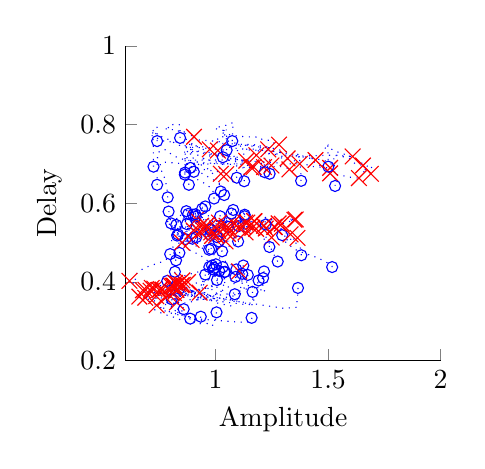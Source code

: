 % This file was created by matlab2tikz v0.4.4 running on MATLAB 7.13.
% Copyright (c) 2008--2013, Nico Schlömer <nico.schloemer@gmail.com>
% All rights reserved.
% 
% The latest updates can be retrieved from
%   http://www.mathworks.com/matlabcentral/fileexchange/22022-matlab2tikz
% where you can also make suggestions and rate matlab2tikz.
% 
\begin{tikzpicture}

\begin{axis}[%
width=4cm,
height=4cm,
scale only axis,
xmin=0.6,
xmax=2,
xlabel={Amplitude},
ymin=0.2,
ymax=1,
ylabel={Delay},
axis x line*=bottom,
axis y line*=left
]
\addplot [
color=blue,
dotted,
forget plot
]
table[row sep=crcr]{
1.191 0.404\\
1.191 0.403\\
1.19 0.396\\
1.184 0.372\\
1.164 0.347\\
1.147 0.342\\
1.057 0.348\\
0.95 0.356\\
0.891 0.354\\
0.863 0.36\\
0.832 0.371\\
0.815 0.372\\
};
\addplot [
color=blue,
only marks,
mark=o,
mark options={solid},
forget plot
]
table[row sep=crcr]{
1.191 0.404\\
};
\addplot [
color=red,
mark size=4.0pt,
only marks,
mark=x,
mark options={solid},
forget plot
]
table[row sep=crcr]{
0.815 0.372\\
};
\addplot [
color=blue,
dotted,
forget plot
]
table[row sep=crcr]{
0.897 0.51\\
0.897 0.511\\
0.897 0.517\\
0.898 0.544\\
0.915 0.553\\
0.991 0.546\\
1.084 0.545\\
1.129 0.551\\
1.171 0.555\\
};
\addplot [
color=blue,
only marks,
mark=o,
mark options={solid},
forget plot
]
table[row sep=crcr]{
0.897 0.51\\
};
\addplot [
color=red,
mark size=4.0pt,
only marks,
mark=x,
mark options={solid},
forget plot
]
table[row sep=crcr]{
1.171 0.555\\
};
\addplot [
color=blue,
dotted,
forget plot
]
table[row sep=crcr]{
0.866 0.509\\
0.866 0.51\\
0.866 0.514\\
0.867 0.532\\
0.87 0.536\\
0.892 0.529\\
0.883 0.524\\
0.923 0.519\\
0.976 0.523\\
1.011 0.53\\
};
\addplot [
color=blue,
only marks,
mark=o,
mark options={solid},
forget plot
]
table[row sep=crcr]{
0.866 0.509\\
};
\addplot [
color=red,
mark size=4.0pt,
only marks,
mark=x,
mark options={solid},
forget plot
]
table[row sep=crcr]{
1.011 0.53\\
};
\addplot [
color=blue,
dotted,
forget plot
]
table[row sep=crcr]{
1.518 0.438\\
1.518 0.439\\
1.517 0.44\\
1.503 0.447\\
1.456 0.461\\
1.382 0.476\\
1.344 0.485\\
1.323 0.498\\
1.301 0.504\\
1.322 0.508\\
1.37 0.51\\
1.364 0.512\\
};
\addplot [
color=blue,
only marks,
mark=o,
mark options={solid},
forget plot
]
table[row sep=crcr]{
1.518 0.438\\
};
\addplot [
color=red,
mark size=4.0pt,
only marks,
mark=x,
mark options={solid},
forget plot
]
table[row sep=crcr]{
1.364 0.512\\
};
\addplot [
color=blue,
dotted,
forget plot
]
table[row sep=crcr]{
0.878 0.573\\
0.878 0.573\\
0.877 0.573\\
0.874 0.57\\
0.864 0.551\\
0.821 0.537\\
0.838 0.537\\
0.914 0.537\\
0.914 0.537\\
0.935 0.543\\
};
\addplot [
color=blue,
only marks,
mark=o,
mark options={solid},
forget plot
]
table[row sep=crcr]{
0.878 0.573\\
};
\addplot [
color=red,
mark size=4.0pt,
only marks,
mark=x,
mark options={solid},
forget plot
]
table[row sep=crcr]{
0.935 0.543\\
};
\addplot [
color=blue,
dotted,
forget plot
]
table[row sep=crcr]{
0.881 0.647\\
0.881 0.647\\
0.88 0.655\\
0.876 0.693\\
0.871 0.73\\
0.886 0.735\\
0.886 0.73\\
0.922 0.722\\
0.949 0.712\\
0.988 0.708\\
1.036 0.698\\
1.017 0.687\\
1.047 0.674\\
};
\addplot [
color=blue,
only marks,
mark=o,
mark options={solid},
forget plot
]
table[row sep=crcr]{
0.881 0.647\\
};
\addplot [
color=red,
mark size=4.0pt,
only marks,
mark=x,
mark options={solid},
forget plot
]
table[row sep=crcr]{
1.047 0.674\\
};
\addplot [
color=blue,
dotted,
forget plot
]
table[row sep=crcr]{
0.934 0.312\\
0.934 0.312\\
0.933 0.31\\
0.936 0.299\\
0.931 0.294\\
0.89 0.302\\
0.887 0.312\\
0.848 0.315\\
0.809 0.32\\
0.784 0.324\\
0.773 0.327\\
0.759 0.328\\
0.759 0.333\\
0.749 0.339\\
0.738 0.341\\
};
\addplot [
color=blue,
only marks,
mark=o,
mark options={solid},
forget plot
]
table[row sep=crcr]{
0.934 0.312\\
};
\addplot [
color=red,
mark size=4.0pt,
only marks,
mark=x,
mark options={solid},
forget plot
]
table[row sep=crcr]{
0.738 0.341\\
};
\addplot [
color=blue,
dotted,
forget plot
]
table[row sep=crcr]{
1.1 0.503\\
1.101 0.503\\
1.101 0.505\\
1.102 0.505\\
1.102 0.498\\
1.063 0.491\\
1.039 0.491\\
1.027 0.492\\
1.02 0.493\\
1.003 0.493\\
0.996 0.497\\
1.015 0.498\\
1.045 0.503\\
1.044 0.503\\
};
\addplot [
color=blue,
only marks,
mark=o,
mark options={solid},
forget plot
]
table[row sep=crcr]{
1.1 0.503\\
};
\addplot [
color=red,
mark size=4.0pt,
only marks,
mark=x,
mark options={solid},
forget plot
]
table[row sep=crcr]{
1.044 0.503\\
};
\addplot [
color=blue,
dotted,
forget plot
]
table[row sep=crcr]{
0.74 0.758\\
0.74 0.759\\
0.74 0.766\\
0.741 0.791\\
0.738 0.795\\
0.733 0.788\\
0.718 0.783\\
0.712 0.777\\
0.718 0.775\\
0.718 0.77\\
0.736 0.768\\
0.746 0.763\\
0.78 0.756\\
0.831 0.757\\
0.872 0.751\\
0.921 0.745\\
0.997 0.739\\
1.01 0.734\\
};
\addplot [
color=blue,
only marks,
mark=o,
mark options={solid},
forget plot
]
table[row sep=crcr]{
0.74 0.758\\
};
\addplot [
color=red,
mark size=4.0pt,
only marks,
mark=x,
mark options={solid},
forget plot
]
table[row sep=crcr]{
1.01 0.734\\
};
\addplot [
color=blue,
dotted,
forget plot
]
table[row sep=crcr]{
1.092 0.432\\
1.092 0.432\\
1.091 0.433\\
1.084 0.439\\
1.036 0.455\\
0.967 0.478\\
0.946 0.485\\
0.897 0.495\\
0.9 0.499\\
0.891 0.503\\
0.87 0.504\\
0.894 0.508\\
0.893 0.507\\
};
\addplot [
color=blue,
only marks,
mark=o,
mark options={solid},
forget plot
]
table[row sep=crcr]{
1.092 0.432\\
};
\addplot [
color=red,
mark size=4.0pt,
only marks,
mark=x,
mark options={solid},
forget plot
]
table[row sep=crcr]{
0.893 0.507\\
};
\addplot [
color=blue,
dotted,
forget plot
]
table[row sep=crcr]{
0.839 0.474\\
0.84 0.474\\
0.839 0.478\\
0.838 0.497\\
0.829 0.529\\
0.844 0.543\\
0.902 0.534\\
1.093 0.532\\
1.18 0.535\\
};
\addplot [
color=blue,
only marks,
mark=o,
mark options={solid},
forget plot
]
table[row sep=crcr]{
0.839 0.474\\
};
\addplot [
color=red,
mark size=4.0pt,
only marks,
mark=x,
mark options={solid},
forget plot
]
table[row sep=crcr]{
1.18 0.535\\
};
\addplot [
color=blue,
dotted,
forget plot
]
table[row sep=crcr]{
1.004 0.323\\
1.004 0.323\\
1.002 0.319\\
0.999 0.3\\
0.984 0.288\\
0.935 0.303\\
0.887 0.307\\
0.882 0.312\\
0.865 0.317\\
0.83 0.322\\
0.841 0.327\\
0.855 0.335\\
0.848 0.338\\
0.832 0.345\\
0.828 0.348\\
};
\addplot [
color=blue,
only marks,
mark=o,
mark options={solid},
forget plot
]
table[row sep=crcr]{
1.004 0.323\\
};
\addplot [
color=red,
mark size=4.0pt,
only marks,
mark=x,
mark options={solid},
forget plot
]
table[row sep=crcr]{
0.828 0.348\\
};
\addplot [
color=blue,
dotted,
forget plot
]
table[row sep=crcr]{
1.129 0.567\\
1.129 0.567\\
1.129 0.568\\
1.129 0.567\\
1.13 0.55\\
1.123 0.536\\
1.156 0.529\\
1.163 0.533\\
1.184 0.535\\
1.223 0.536\\
};
\addplot [
color=blue,
only marks,
mark=o,
mark options={solid},
forget plot
]
table[row sep=crcr]{
1.129 0.567\\
};
\addplot [
color=red,
mark size=4.0pt,
only marks,
mark=x,
mark options={solid},
forget plot
]
table[row sep=crcr]{
1.223 0.536\\
};
\addplot [
color=blue,
dotted,
forget plot
]
table[row sep=crcr]{
1.038 0.621\\
1.038 0.621\\
1.037 0.628\\
1.031 0.646\\
0.995 0.658\\
0.945 0.674\\
0.913 0.684\\
0.916 0.694\\
0.928 0.701\\
0.897 0.702\\
0.912 0.705\\
0.92 0.705\\
0.967 0.702\\
0.974 0.702\\
1.065 0.699\\
1.09 0.697\\
1.097 0.693\\
1.118 0.69\\
1.158 0.691\\
};
\addplot [
color=blue,
only marks,
mark=o,
mark options={solid},
forget plot
]
table[row sep=crcr]{
1.038 0.621\\
};
\addplot [
color=red,
mark size=4.0pt,
only marks,
mark=x,
mark options={solid},
forget plot
]
table[row sep=crcr]{
1.158 0.691\\
};
\addplot [
color=blue,
dotted,
forget plot
]
table[row sep=crcr]{
0.954 0.419\\
0.954 0.418\\
0.954 0.414\\
0.945 0.393\\
0.932 0.369\\
0.916 0.361\\
0.922 0.357\\
0.932 0.36\\
0.887 0.377\\
0.881 0.38\\
0.874 0.384\\
0.852 0.404\\
};
\addplot [
color=blue,
only marks,
mark=o,
mark options={solid},
forget plot
]
table[row sep=crcr]{
0.954 0.419\\
};
\addplot [
color=red,
mark size=4.0pt,
only marks,
mark=x,
mark options={solid},
forget plot
]
table[row sep=crcr]{
0.852 0.404\\
};
\addplot [
color=blue,
dotted,
forget plot
]
table[row sep=crcr]{
0.993 0.612\\
0.993 0.612\\
0.993 0.618\\
0.986 0.636\\
0.953 0.65\\
0.89 0.669\\
0.885 0.68\\
0.901 0.691\\
0.916 0.697\\
0.933 0.697\\
0.983 0.701\\
1.101 0.7\\
1.166 0.694\\
1.262 0.693\\
1.295 0.693\\
1.319 0.689\\
1.328 0.686\\
};
\addplot [
color=blue,
only marks,
mark=o,
mark options={solid},
forget plot
]
table[row sep=crcr]{
0.993 0.612\\
};
\addplot [
color=red,
mark size=4.0pt,
only marks,
mark=x,
mark options={solid},
forget plot
]
table[row sep=crcr]{
1.328 0.686\\
};
\addplot [
color=blue,
dotted,
forget plot
]
table[row sep=crcr]{
1.366 0.385\\
1.366 0.384\\
1.366 0.374\\
1.361 0.347\\
1.362 0.336\\
1.304 0.333\\
1.077 0.353\\
0.982 0.363\\
0.928 0.373\\
0.929 0.373\\
};
\addplot [
color=blue,
only marks,
mark=o,
mark options={solid},
forget plot
]
table[row sep=crcr]{
1.366 0.385\\
};
\addplot [
color=red,
mark size=4.0pt,
only marks,
mark=x,
mark options={solid},
forget plot
]
table[row sep=crcr]{
0.929 0.373\\
};
\addplot [
color=blue,
dotted,
forget plot
]
table[row sep=crcr]{
1.38 0.657\\
1.379 0.659\\
1.379 0.678\\
1.372 0.72\\
1.358 0.729\\
1.356 0.721\\
1.432 0.713\\
1.44 0.704\\
1.472 0.693\\
1.529 0.674\\
1.601 0.666\\
1.637 0.664\\
};
\addplot [
color=blue,
only marks,
mark=o,
mark options={solid},
forget plot
]
table[row sep=crcr]{
1.38 0.657\\
};
\addplot [
color=red,
mark size=4.0pt,
only marks,
mark=x,
mark options={solid},
forget plot
]
table[row sep=crcr]{
1.637 0.664\\
};
\addplot [
color=blue,
dotted,
forget plot
]
table[row sep=crcr]{
0.899 0.571\\
0.899 0.571\\
0.899 0.57\\
0.896 0.567\\
0.89 0.552\\
0.901 0.54\\
0.978 0.544\\
0.977 0.535\\
0.961 0.533\\
1.006 0.536\\
};
\addplot [
color=blue,
only marks,
mark=o,
mark options={solid},
forget plot
]
table[row sep=crcr]{
0.899 0.571\\
};
\addplot [
color=red,
mark size=4.0pt,
only marks,
mark=x,
mark options={solid},
forget plot
]
table[row sep=crcr]{
1.006 0.536\\
};
\addplot [
color=blue,
dotted,
forget plot
]
table[row sep=crcr]{
1.094 0.665\\
1.093 0.667\\
1.093 0.681\\
1.096 0.721\\
1.098 0.743\\
1.127 0.748\\
1.217 0.745\\
1.317 0.731\\
1.323 0.72\\
1.439 0.721\\
1.509 0.722\\
1.609 0.719\\
};
\addplot [
color=blue,
only marks,
mark=o,
mark options={solid},
forget plot
]
table[row sep=crcr]{
1.094 0.665\\
};
\addplot [
color=red,
mark size=4.0pt,
only marks,
mark=x,
mark options={solid},
forget plot
]
table[row sep=crcr]{
1.609 0.719\\
};
\addplot [
color=blue,
dotted,
forget plot
]
table[row sep=crcr]{
0.74 0.647\\
0.74 0.648\\
0.74 0.655\\
0.739 0.69\\
0.743 0.729\\
0.773 0.737\\
0.788 0.73\\
0.824 0.718\\
0.868 0.709\\
0.956 0.71\\
1.08 0.71\\
1.136 0.708\\
};
\addplot [
color=blue,
only marks,
mark=o,
mark options={solid},
forget plot
]
table[row sep=crcr]{
0.74 0.647\\
};
\addplot [
color=red,
mark size=4.0pt,
only marks,
mark=x,
mark options={solid},
forget plot
]
table[row sep=crcr]{
1.136 0.708\\
};
\addplot [
color=blue,
dotted,
forget plot
]
table[row sep=crcr]{
0.724 0.693\\
0.724 0.694\\
0.723 0.703\\
0.723 0.745\\
0.72 0.784\\
0.723 0.78\\
0.734 0.777\\
0.748 0.773\\
0.767 0.767\\
0.796 0.761\\
0.809 0.756\\
0.832 0.748\\
0.889 0.742\\
0.95 0.741\\
0.974 0.737\\
};
\addplot [
color=blue,
only marks,
mark=o,
mark options={solid},
forget plot
]
table[row sep=crcr]{
0.724 0.693\\
};
\addplot [
color=red,
mark size=4.0pt,
only marks,
mark=x,
mark options={solid},
forget plot
]
table[row sep=crcr]{
0.974 0.737\\
};
\addplot [
color=blue,
dotted,
forget plot
]
table[row sep=crcr]{
1.276 0.452\\
1.276 0.452\\
1.275 0.453\\
1.266 0.462\\
1.249 0.481\\
1.237 0.502\\
1.206 0.512\\
1.239 0.515\\
1.249 0.513\\
};
\addplot [
color=blue,
only marks,
mark=o,
mark options={solid},
forget plot
]
table[row sep=crcr]{
1.276 0.452\\
};
\addplot [
color=red,
mark size=4.0pt,
only marks,
mark=x,
mark options={solid},
forget plot
]
table[row sep=crcr]{
1.249 0.513\\
};
\addplot [
color=blue,
dotted,
forget plot
]
table[row sep=crcr]{
1.006 0.514\\
1.006 0.514\\
1.004 0.521\\
0.998 0.546\\
1.02 0.556\\
1.055 0.554\\
1.141 0.54\\
1.2 0.536\\
1.26 0.54\\
};
\addplot [
color=blue,
only marks,
mark=o,
mark options={solid},
forget plot
]
table[row sep=crcr]{
1.006 0.514\\
};
\addplot [
color=red,
mark size=4.0pt,
only marks,
mark=x,
mark options={solid},
forget plot
]
table[row sep=crcr]{
1.26 0.54\\
};
\addplot [
color=blue,
dotted,
forget plot
]
table[row sep=crcr]{
0.863 0.673\\
0.863 0.674\\
0.864 0.688\\
0.865 0.733\\
0.871 0.743\\
0.901 0.735\\
0.97 0.727\\
1.038 0.718\\
1.068 0.713\\
1.151 0.707\\
1.216 0.705\\
1.335 0.7\\
1.374 0.7\\
};
\addplot [
color=blue,
only marks,
mark=o,
mark options={solid},
forget plot
]
table[row sep=crcr]{
0.863 0.673\\
};
\addplot [
color=red,
mark size=4.0pt,
only marks,
mark=x,
mark options={solid},
forget plot
]
table[row sep=crcr]{
1.374 0.7\\
};
\addplot [
color=blue,
dotted,
forget plot
]
table[row sep=crcr]{
1.039 0.425\\
1.039 0.425\\
1.04 0.421\\
1.033 0.408\\
0.994 0.392\\
0.904 0.378\\
0.862 0.369\\
0.831 0.36\\
0.804 0.355\\
0.775 0.356\\
0.767 0.359\\
0.745 0.361\\
0.737 0.366\\
0.731 0.365\\
0.72 0.367\\
0.733 0.377\\
0.728 0.383\\
};
\addplot [
color=blue,
only marks,
mark=o,
mark options={solid},
forget plot
]
table[row sep=crcr]{
1.039 0.425\\
};
\addplot [
color=red,
mark size=4.0pt,
only marks,
mark=x,
mark options={solid},
forget plot
]
table[row sep=crcr]{
0.728 0.383\\
};
\addplot [
color=blue,
dotted,
forget plot
]
table[row sep=crcr]{
1.296 0.519\\
1.296 0.52\\
1.296 0.525\\
1.293 0.535\\
1.287 0.534\\
1.274 0.528\\
1.323 0.524\\
1.333 0.521\\
};
\addplot [
color=blue,
only marks,
mark=o,
mark options={solid},
forget plot
]
table[row sep=crcr]{
1.296 0.519\\
};
\addplot [
color=red,
mark size=4.0pt,
only marks,
mark=x,
mark options={solid},
forget plot
]
table[row sep=crcr]{
1.333 0.521\\
};
\addplot [
color=blue,
dotted,
forget plot
]
table[row sep=crcr]{
1.127 0.656\\
1.127 0.657\\
1.127 0.671\\
1.125 0.708\\
1.125 0.733\\
1.14 0.738\\
1.191 0.737\\
1.269 0.731\\
1.32 0.726\\
1.39 0.716\\
1.479 0.71\\
1.523 0.697\\
1.509 0.69\\
};
\addplot [
color=blue,
only marks,
mark=o,
mark options={solid},
forget plot
]
table[row sep=crcr]{
1.127 0.656\\
};
\addplot [
color=red,
mark size=4.0pt,
only marks,
mark=x,
mark options={solid},
forget plot
]
table[row sep=crcr]{
1.509 0.69\\
};
\addplot [
color=blue,
dotted,
forget plot
]
table[row sep=crcr]{
1.102 0.542\\
1.102 0.543\\
1.1 0.543\\
1.098 0.546\\
1.076 0.537\\
1.047 0.525\\
1.102 0.528\\
1.127 0.529\\
1.133 0.526\\
};
\addplot [
color=blue,
only marks,
mark=o,
mark options={solid},
forget plot
]
table[row sep=crcr]{
1.102 0.542\\
};
\addplot [
color=red,
mark size=4.0pt,
only marks,
mark=x,
mark options={solid},
forget plot
]
table[row sep=crcr]{
1.133 0.526\\
};
\addplot [
color=blue,
dotted,
forget plot
]
table[row sep=crcr]{
0.805 0.356\\
0.805 0.356\\
0.805 0.353\\
0.804 0.338\\
0.807 0.336\\
0.804 0.344\\
0.829 0.35\\
0.814 0.364\\
0.757 0.374\\
0.756 0.382\\
};
\addplot [
color=blue,
only marks,
mark=o,
mark options={solid},
forget plot
]
table[row sep=crcr]{
0.805 0.356\\
};
\addplot [
color=red,
mark size=4.0pt,
only marks,
mark=x,
mark options={solid},
forget plot
]
table[row sep=crcr]{
0.756 0.382\\
};
\addplot [
color=blue,
dotted,
forget plot
]
table[row sep=crcr]{
0.912 0.566\\
0.912 0.567\\
0.913 0.569\\
0.912 0.573\\
0.921 0.561\\
0.983 0.554\\
1.073 0.554\\
1.125 0.548\\
1.132 0.551\\
};
\addplot [
color=blue,
only marks,
mark=o,
mark options={solid},
forget plot
]
table[row sep=crcr]{
0.912 0.566\\
};
\addplot [
color=red,
mark size=4.0pt,
only marks,
mark=x,
mark options={solid},
forget plot
]
table[row sep=crcr]{
1.132 0.551\\
};
\addplot [
color=blue,
dotted,
forget plot
]
table[row sep=crcr]{
0.787 0.615\\
0.787 0.615\\
0.786 0.619\\
0.784 0.636\\
0.777 0.659\\
0.76 0.682\\
0.754 0.699\\
0.762 0.705\\
0.805 0.703\\
0.846 0.701\\
0.881 0.695\\
0.922 0.688\\
1.026 0.679\\
1.023 0.675\\
};
\addplot [
color=blue,
only marks,
mark=o,
mark options={solid},
forget plot
]
table[row sep=crcr]{
0.787 0.615\\
};
\addplot [
color=red,
mark size=4.0pt,
only marks,
mark=x,
mark options={solid},
forget plot
]
table[row sep=crcr]{
1.023 0.675\\
};
\addplot [
color=blue,
dotted,
forget plot
]
table[row sep=crcr]{
1.056 0.54\\
1.056 0.54\\
1.056 0.545\\
1.048 0.557\\
1.051 0.554\\
1.059 0.549\\
1.159 0.548\\
1.235 0.547\\
1.294 0.548\\
};
\addplot [
color=blue,
only marks,
mark=o,
mark options={solid},
forget plot
]
table[row sep=crcr]{
1.056 0.54\\
};
\addplot [
color=red,
mark size=4.0pt,
only marks,
mark=x,
mark options={solid},
forget plot
]
table[row sep=crcr]{
1.294 0.548\\
};
\addplot [
color=blue,
dotted,
forget plot
]
table[row sep=crcr]{
0.819 0.426\\
0.819 0.426\\
0.818 0.423\\
0.816 0.401\\
0.812 0.37\\
0.821 0.355\\
0.806 0.358\\
0.784 0.371\\
0.764 0.374\\
0.733 0.381\\
0.716 0.385\\
};
\addplot [
color=blue,
only marks,
mark=o,
mark options={solid},
forget plot
]
table[row sep=crcr]{
0.819 0.426\\
};
\addplot [
color=red,
mark size=4.0pt,
only marks,
mark=x,
mark options={solid},
forget plot
]
table[row sep=crcr]{
0.716 0.385\\
};
\addplot [
color=blue,
dotted,
forget plot
]
table[row sep=crcr]{
1.24 0.675\\
1.241 0.677\\
1.242 0.693\\
1.238 0.733\\
1.234 0.735\\
1.271 0.727\\
1.28 0.717\\
1.331 0.71\\
1.377 0.705\\
1.421 0.694\\
1.518 0.689\\
1.518 0.681\\
1.509 0.676\\
};
\addplot [
color=blue,
only marks,
mark=o,
mark options={solid},
forget plot
]
table[row sep=crcr]{
1.24 0.675\\
};
\addplot [
color=red,
mark size=4.0pt,
only marks,
mark=x,
mark options={solid},
forget plot
]
table[row sep=crcr]{
1.509 0.676\\
};
\addplot [
color=blue,
dotted,
forget plot
]
table[row sep=crcr]{
0.971 0.482\\
0.971 0.482\\
0.97 0.482\\
0.967 0.487\\
0.909 0.501\\
0.82 0.52\\
0.811 0.535\\
0.804 0.547\\
0.779 0.557\\
0.807 0.559\\
0.836 0.562\\
0.846 0.562\\
0.857 0.56\\
0.874 0.562\\
0.905 0.564\\
0.917 0.561\\
0.915 0.56\\
};
\addplot [
color=blue,
only marks,
mark=o,
mark options={solid},
forget plot
]
table[row sep=crcr]{
0.971 0.482\\
};
\addplot [
color=red,
mark size=4.0pt,
only marks,
mark=x,
mark options={solid},
forget plot
]
table[row sep=crcr]{
0.915 0.56\\
};
\addplot [
color=blue,
dotted,
forget plot
]
table[row sep=crcr]{
1.381 0.468\\
1.381 0.468\\
1.38 0.472\\
1.377 0.486\\
1.349 0.504\\
1.303 0.518\\
1.336 0.524\\
1.293 0.535\\
1.29 0.535\\
1.232 0.538\\
1.251 0.539\\
1.263 0.54\\
};
\addplot [
color=blue,
only marks,
mark=o,
mark options={solid},
forget plot
]
table[row sep=crcr]{
1.381 0.468\\
};
\addplot [
color=red,
mark size=4.0pt,
only marks,
mark=x,
mark options={solid},
forget plot
]
table[row sep=crcr]{
1.263 0.54\\
};
\addplot [
color=blue,
dotted,
forget plot
]
table[row sep=crcr]{
0.98 0.484\\
0.98 0.485\\
0.979 0.491\\
0.978 0.513\\
0.984 0.532\\
1.026 0.541\\
1.091 0.545\\
1.101 0.552\\
1.141 0.551\\
};
\addplot [
color=blue,
only marks,
mark=o,
mark options={solid},
forget plot
]
table[row sep=crcr]{
0.98 0.484\\
};
\addplot [
color=red,
mark size=4.0pt,
only marks,
mark=x,
mark options={solid},
forget plot
]
table[row sep=crcr]{
1.141 0.551\\
};
\addplot [
color=blue,
dotted,
forget plot
]
table[row sep=crcr]{
1.129 0.571\\
1.129 0.571\\
1.127 0.573\\
1.129 0.572\\
1.115 0.561\\
1.104 0.548\\
1.069 0.545\\
1.071 0.544\\
1.082 0.541\\
1.16 0.539\\
1.163 0.538\\
};
\addplot [
color=blue,
only marks,
mark=o,
mark options={solid},
forget plot
]
table[row sep=crcr]{
1.129 0.571\\
};
\addplot [
color=red,
mark size=4.0pt,
only marks,
mark=x,
mark options={solid},
forget plot
]
table[row sep=crcr]{
1.163 0.538\\
};
\addplot [
color=blue,
dotted,
forget plot
]
table[row sep=crcr]{
1.023 0.63\\
1.022 0.631\\
1.021 0.637\\
1.013 0.656\\
0.988 0.675\\
0.951 0.695\\
0.938 0.709\\
0.954 0.718\\
0.997 0.723\\
1.028 0.723\\
1.086 0.72\\
1.071 0.717\\
1.097 0.713\\
1.131 0.708\\
1.182 0.706\\
1.206 0.701\\
1.248 0.696\\
};
\addplot [
color=blue,
only marks,
mark=o,
mark options={solid},
forget plot
]
table[row sep=crcr]{
1.023 0.63\\
};
\addplot [
color=red,
mark size=4.0pt,
only marks,
mark=x,
mark options={solid},
forget plot
]
table[row sep=crcr]{
1.248 0.696\\
};
\addplot [
color=blue,
dotted,
forget plot
]
table[row sep=crcr]{
1.531 0.644\\
1.531 0.647\\
1.531 0.667\\
1.527 0.704\\
1.524 0.721\\
1.538 0.722\\
1.592 0.715\\
1.621 0.7\\
1.698 0.692\\
1.648 0.682\\
1.69 0.675\\
};
\addplot [
color=blue,
only marks,
mark=o,
mark options={solid},
forget plot
]
table[row sep=crcr]{
1.531 0.644\\
};
\addplot [
color=red,
mark size=4.0pt,
only marks,
mark=x,
mark options={solid},
forget plot
]
table[row sep=crcr]{
1.69 0.675\\
};
\addplot [
color=blue,
dotted,
forget plot
]
table[row sep=crcr]{
0.914 0.514\\
0.914 0.515\\
0.913 0.521\\
0.911 0.545\\
0.916 0.559\\
0.962 0.558\\
1.001 0.553\\
1.023 0.545\\
1.049 0.543\\
};
\addplot [
color=blue,
only marks,
mark=o,
mark options={solid},
forget plot
]
table[row sep=crcr]{
0.914 0.514\\
};
\addplot [
color=red,
mark size=4.0pt,
only marks,
mark=x,
mark options={solid},
forget plot
]
table[row sep=crcr]{
1.049 0.543\\
};
\addplot [
color=blue,
dotted,
forget plot
]
table[row sep=crcr]{
0.872 0.547\\
0.871 0.547\\
0.871 0.552\\
0.871 0.573\\
0.875 0.575\\
0.912 0.567\\
0.958 0.562\\
0.992 0.556\\
1.033 0.558\\
1.034 0.552\\
1.077 0.551\\
};
\addplot [
color=blue,
only marks,
mark=o,
mark options={solid},
forget plot
]
table[row sep=crcr]{
0.872 0.547\\
};
\addplot [
color=red,
mark size=4.0pt,
only marks,
mark=x,
mark options={solid},
forget plot
]
table[row sep=crcr]{
1.077 0.551\\
};
\addplot [
color=blue,
dotted,
forget plot
]
table[row sep=crcr]{
0.888 0.69\\
0.888 0.691\\
0.889 0.703\\
0.888 0.743\\
0.89 0.747\\
0.887 0.737\\
0.93 0.729\\
0.994 0.722\\
1.061 0.719\\
1.078 0.715\\
1.095 0.71\\
1.137 0.705\\
1.155 0.696\\
1.184 0.692\\
1.215 0.692\\
};
\addplot [
color=blue,
only marks,
mark=o,
mark options={solid},
forget plot
]
table[row sep=crcr]{
0.888 0.69\\
};
\addplot [
color=red,
mark size=4.0pt,
only marks,
mark=x,
mark options={solid},
forget plot
]
table[row sep=crcr]{
1.215 0.692\\
};
\addplot [
color=blue,
dotted,
forget plot
]
table[row sep=crcr]{
0.887 0.307\\
0.886 0.307\\
0.886 0.306\\
0.882 0.298\\
0.86 0.3\\
0.823 0.309\\
0.778 0.317\\
0.747 0.324\\
0.728 0.33\\
0.731 0.335\\
0.736 0.336\\
0.734 0.338\\
0.731 0.343\\
0.722 0.346\\
0.693 0.354\\
0.696 0.364\\
0.685 0.374\\
0.688 0.38\\
};
\addplot [
color=blue,
only marks,
mark=o,
mark options={solid},
forget plot
]
table[row sep=crcr]{
0.887 0.307\\
};
\addplot [
color=red,
mark size=4.0pt,
only marks,
mark=x,
mark options={solid},
forget plot
]
table[row sep=crcr]{
0.688 0.38\\
};
\addplot [
color=blue,
dotted,
forget plot
]
table[row sep=crcr]{
0.954 0.592\\
0.954 0.592\\
0.954 0.594\\
0.958 0.595\\
0.952 0.58\\
0.964 0.569\\
1.002 0.563\\
1.073 0.551\\
1.129 0.552\\
1.173 0.554\\
};
\addplot [
color=blue,
only marks,
mark=o,
mark options={solid},
forget plot
]
table[row sep=crcr]{
0.954 0.592\\
};
\addplot [
color=red,
mark size=4.0pt,
only marks,
mark=x,
mark options={solid},
forget plot
]
table[row sep=crcr]{
1.173 0.554\\
};
\addplot [
color=blue,
dotted,
forget plot
]
table[row sep=crcr]{
1.078 0.583\\
1.077 0.583\\
1.078 0.585\\
1.073 0.586\\
1.061 0.57\\
1.044 0.558\\
1.056 0.554\\
1.028 0.543\\
1.058 0.533\\
1.057 0.531\\
};
\addplot [
color=blue,
only marks,
mark=o,
mark options={solid},
forget plot
]
table[row sep=crcr]{
1.078 0.583\\
};
\addplot [
color=red,
mark size=4.0pt,
only marks,
mark=x,
mark options={solid},
forget plot
]
table[row sep=crcr]{
1.057 0.531\\
};
\addplot [
color=blue,
dotted,
forget plot
]
table[row sep=crcr]{
1.16 0.309\\
1.16 0.309\\
1.161 0.307\\
1.155 0.298\\
1.106 0.298\\
0.996 0.303\\
0.927 0.306\\
0.864 0.314\\
0.802 0.322\\
0.772 0.333\\
0.736 0.34\\
0.736 0.347\\
0.725 0.354\\
0.693 0.357\\
0.687 0.36\\
};
\addplot [
color=blue,
only marks,
mark=o,
mark options={solid},
forget plot
]
table[row sep=crcr]{
1.16 0.309\\
};
\addplot [
color=red,
mark size=4.0pt,
only marks,
mark=x,
mark options={solid},
forget plot
]
table[row sep=crcr]{
0.687 0.36\\
};
\addplot [
color=blue,
dotted,
forget plot
]
table[row sep=crcr]{
0.838 0.383\\
0.838 0.383\\
0.837 0.379\\
0.836 0.353\\
0.829 0.322\\
0.827 0.325\\
0.812 0.33\\
0.811 0.336\\
0.799 0.333\\
0.812 0.331\\
0.795 0.343\\
0.798 0.348\\
0.767 0.355\\
0.778 0.36\\
};
\addplot [
color=blue,
only marks,
mark=o,
mark options={solid},
forget plot
]
table[row sep=crcr]{
0.838 0.383\\
};
\addplot [
color=red,
mark size=4.0pt,
only marks,
mark=x,
mark options={solid},
forget plot
]
table[row sep=crcr]{
0.778 0.36\\
};
\addplot [
color=blue,
dotted,
forget plot
]
table[row sep=crcr]{
1.143 0.418\\
1.143 0.417\\
1.142 0.412\\
1.136 0.393\\
1.107 0.368\\
1.1 0.357\\
1.03 0.354\\
0.992 0.354\\
0.947 0.361\\
0.91 0.361\\
0.892 0.364\\
0.85 0.368\\
0.836 0.372\\
0.818 0.39\\
};
\addplot [
color=blue,
only marks,
mark=o,
mark options={solid},
forget plot
]
table[row sep=crcr]{
1.143 0.418\\
};
\addplot [
color=red,
mark size=4.0pt,
only marks,
mark=x,
mark options={solid},
forget plot
]
table[row sep=crcr]{
0.818 0.39\\
};
\addplot [
color=blue,
dotted,
forget plot
]
table[row sep=crcr]{
1.006 0.405\\
1.006 0.404\\
1.005 0.397\\
1.007 0.372\\
1.001 0.357\\
0.964 0.362\\
0.913 0.37\\
0.841 0.382\\
0.814 0.389\\
0.808 0.391\\
};
\addplot [
color=blue,
only marks,
mark=o,
mark options={solid},
forget plot
]
table[row sep=crcr]{
1.006 0.405\\
};
\addplot [
color=red,
mark size=4.0pt,
only marks,
mark=x,
mark options={solid},
forget plot
]
table[row sep=crcr]{
0.808 0.391\\
};
\addplot [
color=blue,
dotted,
forget plot
]
table[row sep=crcr]{
0.833 0.521\\
0.833 0.521\\
0.833 0.524\\
0.833 0.534\\
0.835 0.533\\
0.829 0.531\\
0.853 0.524\\
0.873 0.536\\
0.945 0.531\\
};
\addplot [
color=blue,
only marks,
mark=o,
mark options={solid},
forget plot
]
table[row sep=crcr]{
0.833 0.521\\
};
\addplot [
color=red,
mark size=4.0pt,
only marks,
mark=x,
mark options={solid},
forget plot
]
table[row sep=crcr]{
0.945 0.531\\
};
\addplot [
color=blue,
dotted,
forget plot
]
table[row sep=crcr]{
0.984 0.442\\
0.984 0.442\\
0.982 0.443\\
0.976 0.449\\
0.929 0.469\\
0.87 0.485\\
0.834 0.5\\
0.852 0.511\\
0.913 0.511\\
0.922 0.507\\
0.875 0.504\\
0.875 0.499\\
0.85 0.5\\
};
\addplot [
color=blue,
only marks,
mark=o,
mark options={solid},
forget plot
]
table[row sep=crcr]{
0.984 0.442\\
};
\addplot [
color=red,
mark size=4.0pt,
only marks,
mark=x,
mark options={solid},
forget plot
]
table[row sep=crcr]{
0.85 0.5\\
};
\addplot [
color=blue,
dotted,
forget plot
]
table[row sep=crcr]{
1.501 0.693\\
1.501 0.696\\
1.5 0.717\\
1.499 0.746\\
1.497 0.744\\
1.481 0.741\\
1.517 0.737\\
1.539 0.731\\
1.586 0.722\\
1.622 0.713\\
1.65 0.702\\
1.652 0.696\\
1.655 0.696\\
};
\addplot [
color=blue,
only marks,
mark=o,
mark options={solid},
forget plot
]
table[row sep=crcr]{
1.501 0.693\\
};
\addplot [
color=red,
mark size=4.0pt,
only marks,
mark=x,
mark options={solid},
forget plot
]
table[row sep=crcr]{
1.655 0.696\\
};
\addplot [
color=blue,
dotted,
forget plot
]
table[row sep=crcr]{
1.211 0.41\\
1.211 0.41\\
1.211 0.402\\
1.209 0.38\\
1.223 0.376\\
1.149 0.39\\
1.092 0.403\\
1.116 0.413\\
1.136 0.418\\
1.116 0.424\\
1.097 0.428\\
1.092 0.428\\
1.105 0.427\\
};
\addplot [
color=blue,
only marks,
mark=o,
mark options={solid},
forget plot
]
table[row sep=crcr]{
1.211 0.41\\
};
\addplot [
color=red,
mark size=4.0pt,
only marks,
mark=x,
mark options={solid},
forget plot
]
table[row sep=crcr]{
1.105 0.427\\
};
\addplot [
color=blue,
dotted,
forget plot
]
table[row sep=crcr]{
1.218 0.679\\
1.218 0.681\\
1.217 0.701\\
1.223 0.741\\
1.236 0.741\\
1.22 0.735\\
1.3 0.728\\
1.305 0.723\\
1.358 0.717\\
1.399 0.718\\
1.443 0.714\\
1.444 0.71\\
};
\addplot [
color=blue,
only marks,
mark=o,
mark options={solid},
forget plot
]
table[row sep=crcr]{
1.218 0.679\\
};
\addplot [
color=red,
mark size=4.0pt,
only marks,
mark=x,
mark options={solid},
forget plot
]
table[row sep=crcr]{
1.444 0.71\\
};
\addplot [
color=blue,
dotted,
forget plot
]
table[row sep=crcr]{
1.074 0.758\\
1.074 0.76\\
1.075 0.774\\
1.078 0.806\\
1.077 0.805\\
1.053 0.799\\
1.021 0.795\\
0.996 0.79\\
1.034 0.785\\
1.021 0.782\\
1.042 0.776\\
1.113 0.77\\
1.129 0.769\\
1.196 0.768\\
1.207 0.762\\
1.25 0.759\\
1.258 0.753\\
1.282 0.749\\
};
\addplot [
color=blue,
only marks,
mark=o,
mark options={solid},
forget plot
]
table[row sep=crcr]{
1.074 0.758\\
};
\addplot [
color=red,
mark size=4.0pt,
only marks,
mark=x,
mark options={solid},
forget plot
]
table[row sep=crcr]{
1.282 0.749\\
};
\addplot [
color=blue,
dotted,
forget plot
]
table[row sep=crcr]{
0.977 0.533\\
0.977 0.534\\
0.978 0.539\\
0.983 0.548\\
1.0 0.543\\
1.049 0.539\\
1.113 0.54\\
1.122 0.541\\
};
\addplot [
color=blue,
only marks,
mark=o,
mark options={solid},
forget plot
]
table[row sep=crcr]{
0.977 0.533\\
};
\addplot [
color=red,
mark size=4.0pt,
only marks,
mark=x,
mark options={solid},
forget plot
]
table[row sep=crcr]{
1.122 0.541\\
};
\addplot [
color=blue,
dotted,
forget plot
]
table[row sep=crcr]{
1.001 0.445\\
1.001 0.445\\
1.0 0.444\\
0.994 0.438\\
0.931 0.427\\
0.809 0.408\\
0.761 0.393\\
0.724 0.379\\
0.694 0.374\\
0.7 0.377\\
0.677 0.379\\
};
\addplot [
color=blue,
only marks,
mark=o,
mark options={solid},
forget plot
]
table[row sep=crcr]{
1.001 0.445\\
};
\addplot [
color=red,
mark size=4.0pt,
only marks,
mark=x,
mark options={solid},
forget plot
]
table[row sep=crcr]{
0.677 0.379\\
};
\addplot [
color=blue,
dotted,
forget plot
]
table[row sep=crcr]{
1.123 0.442\\
1.123 0.441\\
1.122 0.437\\
1.114 0.424\\
1.079 0.406\\
0.987 0.389\\
0.905 0.376\\
0.866 0.37\\
0.832 0.365\\
0.823 0.364\\
0.82 0.365\\
0.79 0.37\\
0.77 0.37\\
0.703 0.375\\
0.711 0.378\\
};
\addplot [
color=blue,
only marks,
mark=o,
mark options={solid},
forget plot
]
table[row sep=crcr]{
1.123 0.442\\
};
\addplot [
color=red,
mark size=4.0pt,
only marks,
mark=x,
mark options={solid},
forget plot
]
table[row sep=crcr]{
0.711 0.378\\
};
\addplot [
color=blue,
dotted,
forget plot
]
table[row sep=crcr]{
0.989 0.432\\
0.988 0.432\\
0.988 0.427\\
0.987 0.403\\
0.983 0.377\\
0.961 0.367\\
0.951 0.371\\
0.925 0.372\\
0.904 0.374\\
0.853 0.378\\
0.824 0.38\\
0.854 0.393\\
};
\addplot [
color=blue,
only marks,
mark=o,
mark options={solid},
forget plot
]
table[row sep=crcr]{
0.989 0.432\\
};
\addplot [
color=red,
mark size=4.0pt,
only marks,
mark=x,
mark options={solid},
forget plot
]
table[row sep=crcr]{
0.854 0.393\\
};
\addplot [
color=blue,
dotted,
forget plot
]
table[row sep=crcr]{
1.085 0.369\\
1.085 0.369\\
1.086 0.363\\
1.079 0.342\\
1.07 0.339\\
1.011 0.346\\
0.987 0.352\\
0.94 0.358\\
0.831 0.378\\
0.804 0.386\\
0.8 0.391\\
};
\addplot [
color=blue,
only marks,
mark=o,
mark options={solid},
forget plot
]
table[row sep=crcr]{
1.085 0.369\\
};
\addplot [
color=red,
mark size=4.0pt,
only marks,
mark=x,
mark options={solid},
forget plot
]
table[row sep=crcr]{
0.8 0.391\\
};
\addplot [
color=blue,
dotted,
forget plot
]
table[row sep=crcr]{
1.014 0.503\\
1.013 0.503\\
1.015 0.508\\
1.008 0.535\\
0.98 0.562\\
1.008 0.557\\
1.098 0.548\\
1.133 0.552\\
1.19 0.554\\
1.236 0.552\\
1.28 0.549\\
};
\addplot [
color=blue,
only marks,
mark=o,
mark options={solid},
forget plot
]
table[row sep=crcr]{
1.014 0.503\\
};
\addplot [
color=red,
mark size=4.0pt,
only marks,
mark=x,
mark options={solid},
forget plot
]
table[row sep=crcr]{
1.28 0.549\\
};
\addplot [
color=blue,
dotted,
forget plot
]
table[row sep=crcr]{
0.842 0.766\\
0.842 0.767\\
0.841 0.774\\
0.842 0.799\\
0.824 0.802\\
0.811 0.8\\
0.791 0.795\\
0.794 0.793\\
0.771 0.789\\
0.787 0.789\\
0.787 0.788\\
0.788 0.788\\
0.792 0.787\\
0.83 0.787\\
0.835 0.783\\
0.834 0.782\\
0.865 0.781\\
0.856 0.78\\
0.853 0.78\\
0.869 0.776\\
0.894 0.772\\
0.904 0.769\\
};
\addplot [
color=blue,
only marks,
mark=o,
mark options={solid},
forget plot
]
table[row sep=crcr]{
0.842 0.766\\
};
\addplot [
color=red,
mark size=4.0pt,
only marks,
mark=x,
mark options={solid},
forget plot
]
table[row sep=crcr]{
0.904 0.769\\
};
\addplot [
color=blue,
dotted,
forget plot
]
table[row sep=crcr]{
0.791 0.579\\
0.792 0.579\\
0.792 0.58\\
0.793 0.575\\
0.791 0.555\\
0.798 0.537\\
0.811 0.533\\
0.857 0.524\\
0.86 0.518\\
0.864 0.528\\
0.902 0.531\\
};
\addplot [
color=blue,
only marks,
mark=o,
mark options={solid},
forget plot
]
table[row sep=crcr]{
0.791 0.579\\
};
\addplot [
color=red,
mark size=4.0pt,
only marks,
mark=x,
mark options={solid},
forget plot
]
table[row sep=crcr]{
0.902 0.531\\
};
\addplot [
color=blue,
dotted,
forget plot
]
table[row sep=crcr]{
0.858 0.331\\
0.858 0.331\\
0.857 0.329\\
0.856 0.32\\
0.852 0.324\\
0.844 0.334\\
0.847 0.343\\
0.837 0.349\\
0.827 0.358\\
0.816 0.375\\
0.787 0.384\\
0.814 0.391\\
};
\addplot [
color=blue,
only marks,
mark=o,
mark options={solid},
forget plot
]
table[row sep=crcr]{
0.858 0.331\\
};
\addplot [
color=red,
mark size=4.0pt,
only marks,
mark=x,
mark options={solid},
forget plot
]
table[row sep=crcr]{
0.814 0.391\\
};
\addplot [
color=blue,
dotted,
forget plot
]
table[row sep=crcr]{
1.223 0.546\\
1.223 0.547\\
1.223 0.554\\
1.222 0.571\\
1.225 0.569\\
1.22 0.563\\
1.235 0.559\\
1.285 0.556\\
1.321 0.556\\
1.35 0.558\\
};
\addplot [
color=blue,
only marks,
mark=o,
mark options={solid},
forget plot
]
table[row sep=crcr]{
1.223 0.546\\
};
\addplot [
color=red,
mark size=4.0pt,
only marks,
mark=x,
mark options={solid},
forget plot
]
table[row sep=crcr]{
1.35 0.558\\
};
\addplot [
color=blue,
dotted,
forget plot
]
table[row sep=crcr]{
0.87 0.58\\
0.871 0.581\\
0.871 0.581\\
0.87 0.581\\
0.862 0.569\\
0.855 0.555\\
0.874 0.552\\
0.922 0.534\\
0.98 0.526\\
};
\addplot [
color=blue,
only marks,
mark=o,
mark options={solid},
forget plot
]
table[row sep=crcr]{
0.87 0.58\\
};
\addplot [
color=red,
mark size=4.0pt,
only marks,
mark=x,
mark options={solid},
forget plot
]
table[row sep=crcr]{
0.98 0.526\\
};
\addplot [
color=blue,
dotted,
forget plot
]
table[row sep=crcr]{
1.088 0.413\\
1.088 0.412\\
1.087 0.409\\
1.085 0.397\\
1.031 0.379\\
0.969 0.363\\
0.888 0.349\\
0.873 0.347\\
0.836 0.347\\
0.796 0.34\\
0.786 0.342\\
0.752 0.345\\
0.732 0.358\\
0.748 0.361\\
0.736 0.364\\
};
\addplot [
color=blue,
only marks,
mark=o,
mark options={solid},
forget plot
]
table[row sep=crcr]{
1.088 0.413\\
};
\addplot [
color=red,
mark size=4.0pt,
only marks,
mark=x,
mark options={solid},
forget plot
]
table[row sep=crcr]{
0.736 0.364\\
};
\addplot [
color=blue,
dotted,
forget plot
]
table[row sep=crcr]{
1.032 0.438\\
1.031 0.438\\
1.031 0.434\\
1.025 0.418\\
0.989 0.396\\
0.961 0.381\\
0.96 0.373\\
0.897 0.374\\
0.868 0.374\\
0.849 0.376\\
0.806 0.379\\
0.782 0.381\\
0.765 0.379\\
0.749 0.38\\
};
\addplot [
color=blue,
only marks,
mark=o,
mark options={solid},
forget plot
]
table[row sep=crcr]{
1.032 0.438\\
};
\addplot [
color=red,
mark size=4.0pt,
only marks,
mark=x,
mark options={solid},
forget plot
]
table[row sep=crcr]{
0.749 0.38\\
};
\addplot [
color=blue,
dotted,
forget plot
]
table[row sep=crcr]{
1.032 0.717\\
1.032 0.719\\
1.033 0.732\\
1.032 0.769\\
1.021 0.771\\
1.009 0.763\\
0.996 0.756\\
1.043 0.746\\
1.069 0.741\\
1.119 0.738\\
1.157 0.735\\
1.243 0.734\\
1.214 0.727\\
1.266 0.724\\
1.33 0.714\\
1.32 0.714\\
};
\addplot [
color=blue,
only marks,
mark=o,
mark options={solid},
forget plot
]
table[row sep=crcr]{
1.032 0.717\\
};
\addplot [
color=red,
mark size=4.0pt,
only marks,
mark=x,
mark options={solid},
forget plot
]
table[row sep=crcr]{
1.32 0.714\\
};
\addplot [
color=blue,
dotted,
forget plot
]
table[row sep=crcr]{
0.976 0.52\\
0.977 0.521\\
0.976 0.524\\
0.978 0.543\\
0.976 0.541\\
0.955 0.534\\
0.955 0.523\\
0.96 0.518\\
0.976 0.512\\
0.998 0.519\\
1.055 0.522\\
};
\addplot [
color=blue,
only marks,
mark=o,
mark options={solid},
forget plot
]
table[row sep=crcr]{
0.976 0.52\\
};
\addplot [
color=red,
mark size=4.0pt,
only marks,
mark=x,
mark options={solid},
forget plot
]
table[row sep=crcr]{
1.055 0.522\\
};
\addplot [
color=blue,
dotted,
forget plot
]
table[row sep=crcr]{
0.785 0.403\\
0.785 0.403\\
0.785 0.398\\
0.785 0.372\\
0.788 0.344\\
0.778 0.346\\
0.814 0.359\\
0.785 0.362\\
0.791 0.364\\
0.8 0.371\\
0.802 0.374\\
};
\addplot [
color=blue,
only marks,
mark=o,
mark options={solid},
forget plot
]
table[row sep=crcr]{
0.785 0.403\\
};
\addplot [
color=red,
mark size=4.0pt,
only marks,
mark=x,
mark options={solid},
forget plot
]
table[row sep=crcr]{
0.802 0.374\\
};
\addplot [
color=blue,
dotted,
forget plot
]
table[row sep=crcr]{
1.029 0.478\\
1.028 0.478\\
1.029 0.481\\
1.022 0.496\\
0.995 0.523\\
0.993 0.537\\
0.988 0.54\\
1.004 0.543\\
1.049 0.542\\
1.066 0.54\\
1.101 0.539\\
};
\addplot [
color=blue,
only marks,
mark=o,
mark options={solid},
forget plot
]
table[row sep=crcr]{
1.029 0.478\\
};
\addplot [
color=red,
mark size=4.0pt,
only marks,
mark=x,
mark options={solid},
forget plot
]
table[row sep=crcr]{
1.101 0.539\\
};
\addplot [
color=blue,
dotted,
forget plot
]
table[row sep=crcr]{
1.016 0.428\\
1.015 0.428\\
1.014 0.426\\
1.004 0.416\\
0.952 0.403\\
0.858 0.389\\
0.801 0.38\\
0.757 0.369\\
0.739 0.364\\
0.737 0.362\\
0.721 0.357\\
0.686 0.361\\
0.664 0.36\\
0.663 0.361\\
0.661 0.363\\
};
\addplot [
color=blue,
only marks,
mark=o,
mark options={solid},
forget plot
]
table[row sep=crcr]{
1.016 0.428\\
};
\addplot [
color=red,
mark size=4.0pt,
only marks,
mark=x,
mark options={solid},
forget plot
]
table[row sep=crcr]{
0.661 0.363\\
};
\addplot [
color=blue,
dotted,
forget plot
]
table[row sep=crcr]{
0.864 0.678\\
0.864 0.679\\
0.866 0.691\\
0.862 0.731\\
0.867 0.762\\
0.888 0.765\\
0.927 0.761\\
1.011 0.757\\
1.056 0.752\\
1.138 0.747\\
1.195 0.743\\
1.23 0.741\\
1.234 0.737\\
};
\addplot [
color=blue,
only marks,
mark=o,
mark options={solid},
forget plot
]
table[row sep=crcr]{
0.864 0.678\\
};
\addplot [
color=red,
mark size=4.0pt,
only marks,
mark=x,
mark options={solid},
forget plot
]
table[row sep=crcr]{
1.234 0.737\\
};
\addplot [
color=blue,
dotted,
forget plot
]
table[row sep=crcr]{
0.972 0.438\\
0.972 0.438\\
0.971 0.434\\
0.968 0.415\\
0.933 0.39\\
0.907 0.376\\
0.888 0.366\\
0.841 0.367\\
0.839 0.362\\
0.857 0.367\\
0.821 0.379\\
0.828 0.389\\
0.82 0.398\\
};
\addplot [
color=blue,
only marks,
mark=o,
mark options={solid},
forget plot
]
table[row sep=crcr]{
0.972 0.438\\
};
\addplot [
color=red,
mark size=4.0pt,
only marks,
mark=x,
mark options={solid},
forget plot
]
table[row sep=crcr]{
0.82 0.398\\
};
\addplot [
color=blue,
dotted,
forget plot
]
table[row sep=crcr]{
1.02 0.567\\
1.02 0.568\\
1.019 0.57\\
1.016 0.57\\
0.979 0.554\\
0.93 0.538\\
0.924 0.529\\
0.963 0.522\\
0.968 0.52\\
1.018 0.518\\
1.048 0.519\\
1.002 0.518\\
1.002 0.515\\
1.002 0.518\\
};
\addplot [
color=blue,
only marks,
mark=o,
mark options={solid},
forget plot
]
table[row sep=crcr]{
1.02 0.567\\
};
\addplot [
color=red,
mark size=4.0pt,
only marks,
mark=x,
mark options={solid},
forget plot
]
table[row sep=crcr]{
1.002 0.518\\
};
\addplot [
color=blue,
dotted,
forget plot
]
table[row sep=crcr]{
0.824 0.455\\
0.823 0.455\\
0.822 0.458\\
0.819 0.472\\
0.804 0.5\\
0.805 0.521\\
0.816 0.525\\
0.852 0.519\\
0.862 0.523\\
0.881 0.524\\
0.929 0.528\\
};
\addplot [
color=blue,
only marks,
mark=o,
mark options={solid},
forget plot
]
table[row sep=crcr]{
0.824 0.455\\
};
\addplot [
color=red,
mark size=4.0pt,
only marks,
mark=x,
mark options={solid},
forget plot
]
table[row sep=crcr]{
0.929 0.528\\
};
\addplot [
color=blue,
dotted,
forget plot
]
table[row sep=crcr]{
1.07 0.574\\
1.07 0.575\\
1.07 0.576\\
1.063 0.574\\
1.045 0.559\\
1.012 0.546\\
1.033 0.542\\
1.101 0.539\\
1.215 0.543\\
};
\addplot [
color=blue,
only marks,
mark=o,
mark options={solid},
forget plot
]
table[row sep=crcr]{
1.07 0.574\\
};
\addplot [
color=red,
mark size=4.0pt,
only marks,
mark=x,
mark options={solid},
forget plot
]
table[row sep=crcr]{
1.215 0.543\\
};
\addplot [
color=blue,
dotted,
forget plot
]
table[row sep=crcr]{
0.94 0.586\\
0.94 0.586\\
0.94 0.587\\
0.94 0.587\\
0.923 0.571\\
0.915 0.551\\
0.947 0.548\\
0.957 0.538\\
1.025 0.538\\
1.061 0.535\\
};
\addplot [
color=blue,
only marks,
mark=o,
mark options={solid},
forget plot
]
table[row sep=crcr]{
0.94 0.586\\
};
\addplot [
color=red,
mark size=4.0pt,
only marks,
mark=x,
mark options={solid},
forget plot
]
table[row sep=crcr]{
1.061 0.535\\
};
\addplot [
color=blue,
dotted,
forget plot
]
table[row sep=crcr]{
0.829 0.518\\
0.829 0.519\\
0.83 0.524\\
0.833 0.551\\
0.844 0.569\\
0.863 0.562\\
0.885 0.559\\
0.909 0.554\\
0.97 0.553\\
1.021 0.555\\
1.015 0.551\\
};
\addplot [
color=blue,
only marks,
mark=o,
mark options={solid},
forget plot
]
table[row sep=crcr]{
0.829 0.518\\
};
\addplot [
color=red,
mark size=4.0pt,
only marks,
mark=x,
mark options={solid},
forget plot
]
table[row sep=crcr]{
1.015 0.551\\
};
\addplot [
color=blue,
dotted,
forget plot
]
table[row sep=crcr]{
0.798 0.471\\
0.798 0.471\\
0.798 0.469\\
0.798 0.464\\
0.769 0.453\\
0.683 0.436\\
0.659 0.427\\
0.644 0.418\\
0.647 0.413\\
0.643 0.407\\
0.647 0.404\\
0.64 0.402\\
0.641 0.397\\
0.631 0.398\\
0.625 0.397\\
0.617 0.403\\
};
\addplot [
color=blue,
only marks,
mark=o,
mark options={solid},
forget plot
]
table[row sep=crcr]{
0.798 0.471\\
};
\addplot [
color=red,
mark size=4.0pt,
only marks,
mark=x,
mark options={solid},
forget plot
]
table[row sep=crcr]{
0.617 0.403\\
};
\addplot [
color=blue,
dotted,
forget plot
]
table[row sep=crcr]{
0.994 0.436\\
0.994 0.435\\
0.991 0.431\\
0.98 0.413\\
0.94 0.389\\
0.924 0.374\\
0.899 0.37\\
0.893 0.37\\
0.891 0.378\\
0.894 0.378\\
0.838 0.389\\
0.82 0.395\\
0.833 0.395\\
};
\addplot [
color=blue,
only marks,
mark=o,
mark options={solid},
forget plot
]
table[row sep=crcr]{
0.994 0.436\\
};
\addplot [
color=red,
mark size=4.0pt,
only marks,
mark=x,
mark options={solid},
forget plot
]
table[row sep=crcr]{
0.833 0.395\\
};
\addplot [
color=blue,
dotted,
forget plot
]
table[row sep=crcr]{
0.91 0.572\\
0.91 0.572\\
0.91 0.573\\
0.911 0.572\\
0.909 0.557\\
0.887 0.537\\
0.896 0.531\\
0.938 0.539\\
0.929 0.536\\
0.967 0.538\\
};
\addplot [
color=blue,
only marks,
mark=o,
mark options={solid},
forget plot
]
table[row sep=crcr]{
0.91 0.572\\
};
\addplot [
color=red,
mark size=4.0pt,
only marks,
mark=x,
mark options={solid},
forget plot
]
table[row sep=crcr]{
0.967 0.538\\
};
\addplot [
color=blue,
dotted,
forget plot
]
table[row sep=crcr]{
1.118 0.421\\
1.118 0.421\\
1.118 0.415\\
1.115 0.392\\
1.1 0.367\\
1.036 0.36\\
1.007 0.358\\
0.94 0.359\\
0.935 0.364\\
0.919 0.367\\
0.891 0.367\\
0.843 0.372\\
0.829 0.379\\
0.825 0.38\\
};
\addplot [
color=blue,
only marks,
mark=o,
mark options={solid},
forget plot
]
table[row sep=crcr]{
1.118 0.421\\
};
\addplot [
color=red,
mark size=4.0pt,
only marks,
mark=x,
mark options={solid},
forget plot
]
table[row sep=crcr]{
0.825 0.38\\
};
\addplot [
color=blue,
dotted,
forget plot
]
table[row sep=crcr]{
0.903 0.68\\
0.903 0.682\\
0.903 0.694\\
0.897 0.74\\
0.889 0.758\\
0.897 0.748\\
0.936 0.74\\
0.964 0.73\\
1.007 0.725\\
1.07 0.717\\
1.06 0.709\\
1.184 0.695\\
1.169 0.692\\
};
\addplot [
color=blue,
only marks,
mark=o,
mark options={solid},
forget plot
]
table[row sep=crcr]{
0.903 0.68\\
};
\addplot [
color=red,
mark size=4.0pt,
only marks,
mark=x,
mark options={solid},
forget plot
]
table[row sep=crcr]{
1.169 0.692\\
};
\addplot [
color=blue,
dotted,
forget plot
]
table[row sep=crcr]{
1.049 0.735\\
1.049 0.737\\
1.049 0.749\\
1.049 0.784\\
1.047 0.787\\
1.052 0.78\\
1.041 0.774\\
1.033 0.767\\
1.065 0.76\\
1.056 0.758\\
1.103 0.75\\
1.171 0.749\\
1.189 0.742\\
1.207 0.74\\
1.191 0.734\\
1.174 0.722\\
1.181 0.722\\
};
\addplot [
color=blue,
only marks,
mark=o,
mark options={solid},
forget plot
]
table[row sep=crcr]{
1.049 0.735\\
};
\addplot [
color=red,
mark size=4.0pt,
only marks,
mark=x,
mark options={solid},
forget plot
]
table[row sep=crcr]{
1.181 0.722\\
};
\addplot [
color=blue,
dotted,
forget plot
]
table[row sep=crcr]{
1.042 0.426\\
1.041 0.426\\
1.042 0.42\\
1.038 0.396\\
1.022 0.373\\
0.982 0.365\\
0.959 0.368\\
0.926 0.377\\
0.863 0.382\\
0.858 0.395\\
0.882 0.395\\
0.877 0.4\\
};
\addplot [
color=blue,
only marks,
mark=o,
mark options={solid},
forget plot
]
table[row sep=crcr]{
1.042 0.426\\
};
\addplot [
color=red,
mark size=4.0pt,
only marks,
mark=x,
mark options={solid},
forget plot
]
table[row sep=crcr]{
0.877 0.4\\
};
\addplot [
color=blue,
dotted,
forget plot
]
table[row sep=crcr]{
1.215 0.427\\
1.215 0.426\\
1.214 0.422\\
1.206 0.406\\
1.163 0.387\\
1.08 0.372\\
0.996 0.365\\
0.961 0.362\\
0.92 0.359\\
0.895 0.365\\
0.877 0.365\\
0.832 0.368\\
0.804 0.371\\
0.794 0.371\\
0.779 0.377\\
0.764 0.381\\
};
\addplot [
color=blue,
only marks,
mark=o,
mark options={solid},
forget plot
]
table[row sep=crcr]{
1.215 0.427\\
};
\addplot [
color=red,
mark size=4.0pt,
only marks,
mark=x,
mark options={solid},
forget plot
]
table[row sep=crcr]{
0.764 0.381\\
};
\addplot [
color=blue,
dotted,
forget plot
]
table[row sep=crcr]{
0.825 0.545\\
0.825 0.545\\
0.825 0.547\\
0.826 0.558\\
0.829 0.55\\
0.813 0.543\\
0.858 0.539\\
0.867 0.541\\
0.959 0.544\\
};
\addplot [
color=blue,
only marks,
mark=o,
mark options={solid},
forget plot
]
table[row sep=crcr]{
0.825 0.545\\
};
\addplot [
color=red,
mark size=4.0pt,
only marks,
mark=x,
mark options={solid},
forget plot
]
table[row sep=crcr]{
0.959 0.544\\
};
\addplot [
color=blue,
dotted,
forget plot
]
table[row sep=crcr]{
1.239 0.489\\
1.239 0.49\\
1.237 0.497\\
1.236 0.517\\
1.217 0.538\\
1.247 0.548\\
1.255 0.547\\
1.297 0.548\\
1.35 0.558\\
1.324 0.56\\
1.356 0.559\\
};
\addplot [
color=blue,
only marks,
mark=o,
mark options={solid},
forget plot
]
table[row sep=crcr]{
1.239 0.489\\
};
\addplot [
color=red,
mark size=4.0pt,
only marks,
mark=x,
mark options={solid},
forget plot
]
table[row sep=crcr]{
1.356 0.559\\
};
\addplot [
color=blue,
dotted,
forget plot
]
table[row sep=crcr]{
0.802 0.549\\
0.802 0.55\\
0.802 0.55\\
0.803 0.544\\
0.8 0.524\\
0.837 0.516\\
0.888 0.513\\
0.928 0.51\\
0.96 0.513\\
0.962 0.512\\
0.953 0.513\\
0.98 0.517\\
0.984 0.517\\
};
\addplot [
color=blue,
only marks,
mark=o,
mark options={solid},
forget plot
]
table[row sep=crcr]{
0.802 0.549\\
};
\addplot [
color=red,
mark size=4.0pt,
only marks,
mark=x,
mark options={solid},
forget plot
]
table[row sep=crcr]{
0.984 0.517\\
};
\addplot [
color=blue,
dotted,
forget plot
]
table[row sep=crcr]{
1.164 0.375\\
1.164 0.375\\
1.164 0.368\\
1.166 0.344\\
1.165 0.342\\
1.074 0.354\\
1.037 0.357\\
0.954 0.366\\
0.86 0.385\\
0.848 0.392\\
};
\addplot [
color=blue,
only marks,
mark=o,
mark options={solid},
forget plot
]
table[row sep=crcr]{
1.164 0.375\\
};
\addplot [
color=red,
mark size=4.0pt,
only marks,
mark=x,
mark options={solid},
forget plot
]
table[row sep=crcr]{
0.848 0.392\\
};
\end{axis}
\end{tikzpicture}%
